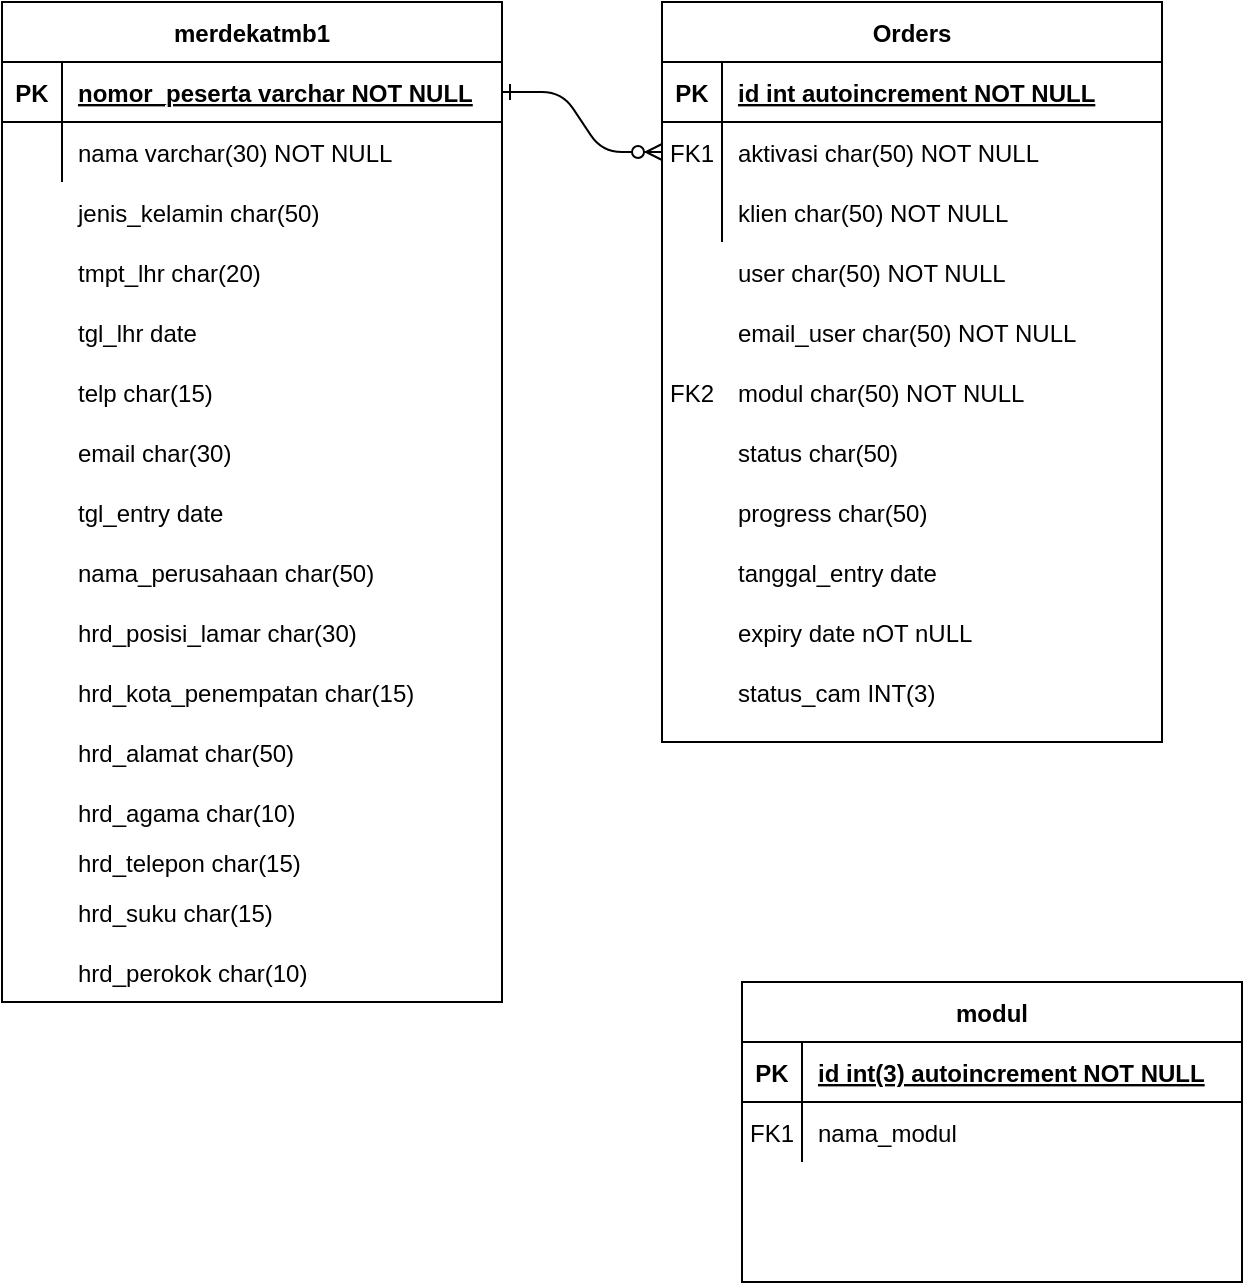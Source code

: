 <mxfile version="14.9.4" type="github">
  <diagram id="R2lEEEUBdFMjLlhIrx00" name="Page-1">
    <mxGraphModel dx="782" dy="508" grid="1" gridSize="10" guides="1" tooltips="1" connect="1" arrows="1" fold="1" page="1" pageScale="1" pageWidth="850" pageHeight="1100" math="0" shadow="0" extFonts="Permanent Marker^https://fonts.googleapis.com/css?family=Permanent+Marker">
      <root>
        <mxCell id="0" />
        <mxCell id="1" parent="0" />
        <mxCell id="C-vyLk0tnHw3VtMMgP7b-1" value="" style="edgeStyle=entityRelationEdgeStyle;endArrow=ERzeroToMany;startArrow=ERone;endFill=1;startFill=0;" parent="1" source="C-vyLk0tnHw3VtMMgP7b-24" target="C-vyLk0tnHw3VtMMgP7b-6" edge="1">
          <mxGeometry width="100" height="100" relative="1" as="geometry">
            <mxPoint x="340" y="720" as="sourcePoint" />
            <mxPoint x="440" y="620" as="targetPoint" />
          </mxGeometry>
        </mxCell>
        <mxCell id="C-vyLk0tnHw3VtMMgP7b-2" value="Orders" style="shape=table;startSize=30;container=1;collapsible=1;childLayout=tableLayout;fixedRows=1;rowLines=0;fontStyle=1;align=center;resizeLast=1;" parent="1" vertex="1">
          <mxGeometry x="450" y="120" width="250" height="370" as="geometry" />
        </mxCell>
        <mxCell id="C-vyLk0tnHw3VtMMgP7b-3" value="" style="shape=partialRectangle;collapsible=0;dropTarget=0;pointerEvents=0;fillColor=none;points=[[0,0.5],[1,0.5]];portConstraint=eastwest;top=0;left=0;right=0;bottom=1;" parent="C-vyLk0tnHw3VtMMgP7b-2" vertex="1">
          <mxGeometry y="30" width="250" height="30" as="geometry" />
        </mxCell>
        <mxCell id="C-vyLk0tnHw3VtMMgP7b-4" value="PK" style="shape=partialRectangle;overflow=hidden;connectable=0;fillColor=none;top=0;left=0;bottom=0;right=0;fontStyle=1;" parent="C-vyLk0tnHw3VtMMgP7b-3" vertex="1">
          <mxGeometry width="30" height="30" as="geometry" />
        </mxCell>
        <mxCell id="C-vyLk0tnHw3VtMMgP7b-5" value="id int autoincrement NOT NULL" style="shape=partialRectangle;overflow=hidden;connectable=0;fillColor=none;top=0;left=0;bottom=0;right=0;align=left;spacingLeft=6;fontStyle=5;" parent="C-vyLk0tnHw3VtMMgP7b-3" vertex="1">
          <mxGeometry x="30" width="220" height="30" as="geometry" />
        </mxCell>
        <mxCell id="C-vyLk0tnHw3VtMMgP7b-6" value="" style="shape=partialRectangle;collapsible=0;dropTarget=0;pointerEvents=0;fillColor=none;points=[[0,0.5],[1,0.5]];portConstraint=eastwest;top=0;left=0;right=0;bottom=0;" parent="C-vyLk0tnHw3VtMMgP7b-2" vertex="1">
          <mxGeometry y="60" width="250" height="30" as="geometry" />
        </mxCell>
        <mxCell id="C-vyLk0tnHw3VtMMgP7b-7" value="FK1" style="shape=partialRectangle;overflow=hidden;connectable=0;fillColor=none;top=0;left=0;bottom=0;right=0;" parent="C-vyLk0tnHw3VtMMgP7b-6" vertex="1">
          <mxGeometry width="30" height="30" as="geometry" />
        </mxCell>
        <mxCell id="C-vyLk0tnHw3VtMMgP7b-8" value="aktivasi char(50) NOT NULL" style="shape=partialRectangle;overflow=hidden;connectable=0;fillColor=none;top=0;left=0;bottom=0;right=0;align=left;spacingLeft=6;" parent="C-vyLk0tnHw3VtMMgP7b-6" vertex="1">
          <mxGeometry x="30" width="220" height="30" as="geometry" />
        </mxCell>
        <mxCell id="C-vyLk0tnHw3VtMMgP7b-9" value="" style="shape=partialRectangle;collapsible=0;dropTarget=0;pointerEvents=0;fillColor=none;points=[[0,0.5],[1,0.5]];portConstraint=eastwest;top=0;left=0;right=0;bottom=0;" parent="C-vyLk0tnHw3VtMMgP7b-2" vertex="1">
          <mxGeometry y="90" width="250" height="30" as="geometry" />
        </mxCell>
        <mxCell id="C-vyLk0tnHw3VtMMgP7b-10" value="" style="shape=partialRectangle;overflow=hidden;connectable=0;fillColor=none;top=0;left=0;bottom=0;right=0;" parent="C-vyLk0tnHw3VtMMgP7b-9" vertex="1">
          <mxGeometry width="30" height="30" as="geometry" />
        </mxCell>
        <mxCell id="C-vyLk0tnHw3VtMMgP7b-11" value="klien char(50) NOT NULL" style="shape=partialRectangle;overflow=hidden;connectable=0;fillColor=none;top=0;left=0;bottom=0;right=0;align=left;spacingLeft=6;" parent="C-vyLk0tnHw3VtMMgP7b-9" vertex="1">
          <mxGeometry x="30" width="220" height="30" as="geometry" />
        </mxCell>
        <mxCell id="C-vyLk0tnHw3VtMMgP7b-13" value="modul" style="shape=table;startSize=30;container=1;collapsible=1;childLayout=tableLayout;fixedRows=1;rowLines=0;fontStyle=1;align=center;resizeLast=1;" parent="1" vertex="1">
          <mxGeometry x="490" y="610" width="250" height="150" as="geometry" />
        </mxCell>
        <mxCell id="C-vyLk0tnHw3VtMMgP7b-14" value="" style="shape=partialRectangle;collapsible=0;dropTarget=0;pointerEvents=0;fillColor=none;points=[[0,0.5],[1,0.5]];portConstraint=eastwest;top=0;left=0;right=0;bottom=1;" parent="C-vyLk0tnHw3VtMMgP7b-13" vertex="1">
          <mxGeometry y="30" width="250" height="30" as="geometry" />
        </mxCell>
        <mxCell id="C-vyLk0tnHw3VtMMgP7b-15" value="PK" style="shape=partialRectangle;overflow=hidden;connectable=0;fillColor=none;top=0;left=0;bottom=0;right=0;fontStyle=1;" parent="C-vyLk0tnHw3VtMMgP7b-14" vertex="1">
          <mxGeometry width="30" height="30" as="geometry" />
        </mxCell>
        <mxCell id="C-vyLk0tnHw3VtMMgP7b-16" value="id int(3) autoincrement NOT NULL" style="shape=partialRectangle;overflow=hidden;connectable=0;fillColor=none;top=0;left=0;bottom=0;right=0;align=left;spacingLeft=6;fontStyle=5;" parent="C-vyLk0tnHw3VtMMgP7b-14" vertex="1">
          <mxGeometry x="30" width="220" height="30" as="geometry" />
        </mxCell>
        <mxCell id="C-vyLk0tnHw3VtMMgP7b-17" value="" style="shape=partialRectangle;collapsible=0;dropTarget=0;pointerEvents=0;fillColor=none;points=[[0,0.5],[1,0.5]];portConstraint=eastwest;top=0;left=0;right=0;bottom=0;" parent="C-vyLk0tnHw3VtMMgP7b-13" vertex="1">
          <mxGeometry y="60" width="250" height="30" as="geometry" />
        </mxCell>
        <mxCell id="C-vyLk0tnHw3VtMMgP7b-18" value="FK1" style="shape=partialRectangle;overflow=hidden;connectable=0;fillColor=none;top=0;left=0;bottom=0;right=0;" parent="C-vyLk0tnHw3VtMMgP7b-17" vertex="1">
          <mxGeometry width="30" height="30" as="geometry" />
        </mxCell>
        <mxCell id="C-vyLk0tnHw3VtMMgP7b-19" value="nama_modul" style="shape=partialRectangle;overflow=hidden;connectable=0;fillColor=none;top=0;left=0;bottom=0;right=0;align=left;spacingLeft=6;" parent="C-vyLk0tnHw3VtMMgP7b-17" vertex="1">
          <mxGeometry x="30" width="220" height="30" as="geometry" />
        </mxCell>
        <mxCell id="C-vyLk0tnHw3VtMMgP7b-23" value="merdekatmb1" style="shape=table;startSize=30;container=1;collapsible=1;childLayout=tableLayout;fixedRows=1;rowLines=0;fontStyle=1;align=center;resizeLast=1;" parent="1" vertex="1">
          <mxGeometry x="120" y="120" width="250" height="500" as="geometry">
            <mxRectangle x="120" y="120" width="60" height="30" as="alternateBounds" />
          </mxGeometry>
        </mxCell>
        <mxCell id="C-vyLk0tnHw3VtMMgP7b-24" value="" style="shape=partialRectangle;collapsible=0;dropTarget=0;pointerEvents=0;fillColor=none;points=[[0,0.5],[1,0.5]];portConstraint=eastwest;top=0;left=0;right=0;bottom=1;" parent="C-vyLk0tnHw3VtMMgP7b-23" vertex="1">
          <mxGeometry y="30" width="250" height="30" as="geometry" />
        </mxCell>
        <mxCell id="C-vyLk0tnHw3VtMMgP7b-25" value="PK" style="shape=partialRectangle;overflow=hidden;connectable=0;fillColor=none;top=0;left=0;bottom=0;right=0;fontStyle=1;" parent="C-vyLk0tnHw3VtMMgP7b-24" vertex="1">
          <mxGeometry width="30" height="30" as="geometry" />
        </mxCell>
        <mxCell id="C-vyLk0tnHw3VtMMgP7b-26" value="nomor_peserta varchar NOT NULL" style="shape=partialRectangle;overflow=hidden;connectable=0;fillColor=none;top=0;left=0;bottom=0;right=0;align=left;spacingLeft=6;fontStyle=5;" parent="C-vyLk0tnHw3VtMMgP7b-24" vertex="1">
          <mxGeometry x="30" width="220" height="30" as="geometry" />
        </mxCell>
        <mxCell id="C-vyLk0tnHw3VtMMgP7b-27" value="" style="shape=partialRectangle;collapsible=0;dropTarget=0;pointerEvents=0;fillColor=none;points=[[0,0.5],[1,0.5]];portConstraint=eastwest;top=0;left=0;right=0;bottom=0;" parent="C-vyLk0tnHw3VtMMgP7b-23" vertex="1">
          <mxGeometry y="60" width="250" height="30" as="geometry" />
        </mxCell>
        <mxCell id="C-vyLk0tnHw3VtMMgP7b-28" value="" style="shape=partialRectangle;overflow=hidden;connectable=0;fillColor=none;top=0;left=0;bottom=0;right=0;" parent="C-vyLk0tnHw3VtMMgP7b-27" vertex="1">
          <mxGeometry width="30" height="30" as="geometry" />
        </mxCell>
        <mxCell id="C-vyLk0tnHw3VtMMgP7b-29" value="nama varchar(30) NOT NULL" style="shape=partialRectangle;overflow=hidden;connectable=0;fillColor=none;top=0;left=0;bottom=0;right=0;align=left;spacingLeft=6;" parent="C-vyLk0tnHw3VtMMgP7b-27" vertex="1">
          <mxGeometry x="30" width="220" height="30" as="geometry" />
        </mxCell>
        <mxCell id="-AU5F9-Emu0ahhaba_Fj-24" value="" style="shape=partialRectangle;collapsible=0;dropTarget=0;pointerEvents=0;fillColor=none;points=[[0,0.5],[1,0.5]];portConstraint=eastwest;top=0;left=0;right=0;bottom=0;" vertex="1" parent="1">
          <mxGeometry x="120" y="210" width="250" height="30" as="geometry" />
        </mxCell>
        <mxCell id="-AU5F9-Emu0ahhaba_Fj-25" value="" style="shape=partialRectangle;overflow=hidden;connectable=0;fillColor=none;top=0;left=0;bottom=0;right=0;" vertex="1" parent="-AU5F9-Emu0ahhaba_Fj-24">
          <mxGeometry width="30" height="30" as="geometry" />
        </mxCell>
        <mxCell id="-AU5F9-Emu0ahhaba_Fj-26" value="jenis_kelamin char(50) " style="shape=partialRectangle;overflow=hidden;connectable=0;fillColor=none;top=0;left=0;bottom=0;right=0;align=left;spacingLeft=6;" vertex="1" parent="-AU5F9-Emu0ahhaba_Fj-24">
          <mxGeometry x="30" width="220" height="30" as="geometry" />
        </mxCell>
        <mxCell id="-AU5F9-Emu0ahhaba_Fj-27" value="" style="shape=partialRectangle;collapsible=0;dropTarget=0;pointerEvents=0;fillColor=none;points=[[0,0.5],[1,0.5]];portConstraint=eastwest;top=0;left=0;right=0;bottom=0;" vertex="1" parent="1">
          <mxGeometry x="120" y="240" width="250" height="30" as="geometry" />
        </mxCell>
        <mxCell id="-AU5F9-Emu0ahhaba_Fj-28" value="" style="shape=partialRectangle;overflow=hidden;connectable=0;fillColor=none;top=0;left=0;bottom=0;right=0;" vertex="1" parent="-AU5F9-Emu0ahhaba_Fj-27">
          <mxGeometry width="30" height="30" as="geometry" />
        </mxCell>
        <mxCell id="-AU5F9-Emu0ahhaba_Fj-29" value="tmpt_lhr char(20) " style="shape=partialRectangle;overflow=hidden;connectable=0;fillColor=none;top=0;left=0;bottom=0;right=0;align=left;spacingLeft=6;" vertex="1" parent="-AU5F9-Emu0ahhaba_Fj-27">
          <mxGeometry x="30" width="220" height="30" as="geometry" />
        </mxCell>
        <mxCell id="-AU5F9-Emu0ahhaba_Fj-30" value="" style="shape=partialRectangle;collapsible=0;dropTarget=0;pointerEvents=0;fillColor=none;points=[[0,0.5],[1,0.5]];portConstraint=eastwest;top=0;left=0;right=0;bottom=0;" vertex="1" parent="1">
          <mxGeometry x="120" y="270" width="250" height="30" as="geometry" />
        </mxCell>
        <mxCell id="-AU5F9-Emu0ahhaba_Fj-31" value="" style="shape=partialRectangle;overflow=hidden;connectable=0;fillColor=none;top=0;left=0;bottom=0;right=0;" vertex="1" parent="-AU5F9-Emu0ahhaba_Fj-30">
          <mxGeometry width="30" height="30" as="geometry" />
        </mxCell>
        <mxCell id="-AU5F9-Emu0ahhaba_Fj-32" value="tgl_lhr date " style="shape=partialRectangle;overflow=hidden;connectable=0;fillColor=none;top=0;left=0;bottom=0;right=0;align=left;spacingLeft=6;" vertex="1" parent="-AU5F9-Emu0ahhaba_Fj-30">
          <mxGeometry x="30" width="220" height="30" as="geometry" />
        </mxCell>
        <mxCell id="-AU5F9-Emu0ahhaba_Fj-33" value="" style="shape=partialRectangle;collapsible=0;dropTarget=0;pointerEvents=0;fillColor=none;points=[[0,0.5],[1,0.5]];portConstraint=eastwest;top=0;left=0;right=0;bottom=0;" vertex="1" parent="1">
          <mxGeometry x="120" y="300" width="250" height="30" as="geometry" />
        </mxCell>
        <mxCell id="-AU5F9-Emu0ahhaba_Fj-34" value="" style="shape=partialRectangle;overflow=hidden;connectable=0;fillColor=none;top=0;left=0;bottom=0;right=0;" vertex="1" parent="-AU5F9-Emu0ahhaba_Fj-33">
          <mxGeometry width="30" height="30" as="geometry" />
        </mxCell>
        <mxCell id="-AU5F9-Emu0ahhaba_Fj-35" value="telp char(15) " style="shape=partialRectangle;overflow=hidden;connectable=0;fillColor=none;top=0;left=0;bottom=0;right=0;align=left;spacingLeft=6;" vertex="1" parent="-AU5F9-Emu0ahhaba_Fj-33">
          <mxGeometry x="30" width="220" height="30" as="geometry" />
        </mxCell>
        <mxCell id="-AU5F9-Emu0ahhaba_Fj-37" value="" style="shape=partialRectangle;collapsible=0;dropTarget=0;pointerEvents=0;fillColor=none;points=[[0,0.5],[1,0.5]];portConstraint=eastwest;top=0;left=0;right=0;bottom=0;" vertex="1" parent="1">
          <mxGeometry x="120" y="330" width="250" height="30" as="geometry" />
        </mxCell>
        <mxCell id="-AU5F9-Emu0ahhaba_Fj-38" value="" style="shape=partialRectangle;overflow=hidden;connectable=0;fillColor=none;top=0;left=0;bottom=0;right=0;" vertex="1" parent="-AU5F9-Emu0ahhaba_Fj-37">
          <mxGeometry width="30" height="30" as="geometry" />
        </mxCell>
        <mxCell id="-AU5F9-Emu0ahhaba_Fj-39" value="email char(30) " style="shape=partialRectangle;overflow=hidden;connectable=0;fillColor=none;top=0;left=0;bottom=0;right=0;align=left;spacingLeft=6;" vertex="1" parent="-AU5F9-Emu0ahhaba_Fj-37">
          <mxGeometry x="30" width="220" height="30" as="geometry" />
        </mxCell>
        <mxCell id="-AU5F9-Emu0ahhaba_Fj-40" value="" style="shape=partialRectangle;collapsible=0;dropTarget=0;pointerEvents=0;fillColor=none;points=[[0,0.5],[1,0.5]];portConstraint=eastwest;top=0;left=0;right=0;bottom=0;" vertex="1" parent="1">
          <mxGeometry x="120" y="360" width="250" height="30" as="geometry" />
        </mxCell>
        <mxCell id="-AU5F9-Emu0ahhaba_Fj-41" value="" style="shape=partialRectangle;overflow=hidden;connectable=0;fillColor=none;top=0;left=0;bottom=0;right=0;" vertex="1" parent="-AU5F9-Emu0ahhaba_Fj-40">
          <mxGeometry width="30" height="30" as="geometry" />
        </mxCell>
        <mxCell id="-AU5F9-Emu0ahhaba_Fj-42" value="tgl_entry date " style="shape=partialRectangle;overflow=hidden;connectable=0;fillColor=none;top=0;left=0;bottom=0;right=0;align=left;spacingLeft=6;" vertex="1" parent="-AU5F9-Emu0ahhaba_Fj-40">
          <mxGeometry x="30" width="220" height="30" as="geometry" />
        </mxCell>
        <mxCell id="-AU5F9-Emu0ahhaba_Fj-43" value="" style="shape=partialRectangle;collapsible=0;dropTarget=0;pointerEvents=0;fillColor=none;points=[[0,0.5],[1,0.5]];portConstraint=eastwest;top=0;left=0;right=0;bottom=0;" vertex="1" parent="1">
          <mxGeometry x="120" y="390" width="250" height="30" as="geometry" />
        </mxCell>
        <mxCell id="-AU5F9-Emu0ahhaba_Fj-44" value="" style="shape=partialRectangle;overflow=hidden;connectable=0;fillColor=none;top=0;left=0;bottom=0;right=0;" vertex="1" parent="-AU5F9-Emu0ahhaba_Fj-43">
          <mxGeometry width="30" height="30" as="geometry" />
        </mxCell>
        <mxCell id="-AU5F9-Emu0ahhaba_Fj-45" value="nama_perusahaan char(50)" style="shape=partialRectangle;overflow=hidden;connectable=0;fillColor=none;top=0;left=0;bottom=0;right=0;align=left;spacingLeft=6;" vertex="1" parent="-AU5F9-Emu0ahhaba_Fj-43">
          <mxGeometry x="30" width="220" height="30" as="geometry" />
        </mxCell>
        <mxCell id="-AU5F9-Emu0ahhaba_Fj-46" value="" style="shape=partialRectangle;collapsible=0;dropTarget=0;pointerEvents=0;fillColor=none;points=[[0,0.5],[1,0.5]];portConstraint=eastwest;top=0;left=0;right=0;bottom=0;" vertex="1" parent="1">
          <mxGeometry x="120" y="420" width="250" height="30" as="geometry" />
        </mxCell>
        <mxCell id="-AU5F9-Emu0ahhaba_Fj-47" value="" style="shape=partialRectangle;overflow=hidden;connectable=0;fillColor=none;top=0;left=0;bottom=0;right=0;" vertex="1" parent="-AU5F9-Emu0ahhaba_Fj-46">
          <mxGeometry width="30" height="30" as="geometry" />
        </mxCell>
        <mxCell id="-AU5F9-Emu0ahhaba_Fj-48" value="hrd_posisi_lamar char(30)" style="shape=partialRectangle;overflow=hidden;connectable=0;fillColor=none;top=0;left=0;bottom=0;right=0;align=left;spacingLeft=6;" vertex="1" parent="-AU5F9-Emu0ahhaba_Fj-46">
          <mxGeometry x="30" width="220" height="30" as="geometry" />
        </mxCell>
        <mxCell id="-AU5F9-Emu0ahhaba_Fj-49" value="" style="shape=partialRectangle;collapsible=0;dropTarget=0;pointerEvents=0;fillColor=none;points=[[0,0.5],[1,0.5]];portConstraint=eastwest;top=0;left=0;right=0;bottom=0;" vertex="1" parent="1">
          <mxGeometry x="120" y="450" width="250" height="30" as="geometry" />
        </mxCell>
        <mxCell id="-AU5F9-Emu0ahhaba_Fj-50" value="" style="shape=partialRectangle;overflow=hidden;connectable=0;fillColor=none;top=0;left=0;bottom=0;right=0;" vertex="1" parent="-AU5F9-Emu0ahhaba_Fj-49">
          <mxGeometry width="30" height="30" as="geometry" />
        </mxCell>
        <mxCell id="-AU5F9-Emu0ahhaba_Fj-51" value="hrd_kota_penempatan char(15)" style="shape=partialRectangle;overflow=hidden;connectable=0;fillColor=none;top=0;left=0;bottom=0;right=0;align=left;spacingLeft=6;" vertex="1" parent="-AU5F9-Emu0ahhaba_Fj-49">
          <mxGeometry x="30" width="220" height="30" as="geometry" />
        </mxCell>
        <mxCell id="-AU5F9-Emu0ahhaba_Fj-52" value="" style="shape=partialRectangle;collapsible=0;dropTarget=0;pointerEvents=0;fillColor=none;points=[[0,0.5],[1,0.5]];portConstraint=eastwest;top=0;left=0;right=0;bottom=0;" vertex="1" parent="1">
          <mxGeometry x="120" y="480" width="250" height="30" as="geometry" />
        </mxCell>
        <mxCell id="-AU5F9-Emu0ahhaba_Fj-53" value="" style="shape=partialRectangle;overflow=hidden;connectable=0;fillColor=none;top=0;left=0;bottom=0;right=0;" vertex="1" parent="-AU5F9-Emu0ahhaba_Fj-52">
          <mxGeometry width="30" height="30" as="geometry" />
        </mxCell>
        <mxCell id="-AU5F9-Emu0ahhaba_Fj-54" value="hrd_alamat char(50)" style="shape=partialRectangle;overflow=hidden;connectable=0;fillColor=none;top=0;left=0;bottom=0;right=0;align=left;spacingLeft=6;" vertex="1" parent="-AU5F9-Emu0ahhaba_Fj-52">
          <mxGeometry x="30" width="220" height="30" as="geometry" />
        </mxCell>
        <mxCell id="-AU5F9-Emu0ahhaba_Fj-55" value="" style="shape=partialRectangle;collapsible=0;dropTarget=0;pointerEvents=0;fillColor=none;points=[[0,0.5],[1,0.5]];portConstraint=eastwest;top=0;left=0;right=0;bottom=0;" vertex="1" parent="1">
          <mxGeometry x="120" y="510" width="250" height="30" as="geometry" />
        </mxCell>
        <mxCell id="-AU5F9-Emu0ahhaba_Fj-56" value="" style="shape=partialRectangle;overflow=hidden;connectable=0;fillColor=none;top=0;left=0;bottom=0;right=0;" vertex="1" parent="-AU5F9-Emu0ahhaba_Fj-55">
          <mxGeometry width="30" height="30" as="geometry" />
        </mxCell>
        <mxCell id="-AU5F9-Emu0ahhaba_Fj-57" value="hrd_agama char(10)" style="shape=partialRectangle;overflow=hidden;connectable=0;fillColor=none;top=0;left=0;bottom=0;right=0;align=left;spacingLeft=6;" vertex="1" parent="-AU5F9-Emu0ahhaba_Fj-55">
          <mxGeometry x="30" width="220" height="30" as="geometry" />
        </mxCell>
        <mxCell id="-AU5F9-Emu0ahhaba_Fj-58" value="" style="shape=partialRectangle;collapsible=0;dropTarget=0;pointerEvents=0;fillColor=none;points=[[0,0.5],[1,0.5]];portConstraint=eastwest;top=0;left=0;right=0;bottom=0;" vertex="1" parent="1">
          <mxGeometry x="120" y="535" width="250" height="30" as="geometry" />
        </mxCell>
        <mxCell id="-AU5F9-Emu0ahhaba_Fj-59" value="" style="shape=partialRectangle;overflow=hidden;connectable=0;fillColor=none;top=0;left=0;bottom=0;right=0;" vertex="1" parent="-AU5F9-Emu0ahhaba_Fj-58">
          <mxGeometry width="30" height="30" as="geometry" />
        </mxCell>
        <mxCell id="-AU5F9-Emu0ahhaba_Fj-60" value="hrd_telepon char(15)" style="shape=partialRectangle;overflow=hidden;connectable=0;fillColor=none;top=0;left=0;bottom=0;right=0;align=left;spacingLeft=6;" vertex="1" parent="-AU5F9-Emu0ahhaba_Fj-58">
          <mxGeometry x="30" width="220" height="30" as="geometry" />
        </mxCell>
        <mxCell id="-AU5F9-Emu0ahhaba_Fj-61" value="" style="shape=partialRectangle;collapsible=0;dropTarget=0;pointerEvents=0;fillColor=none;points=[[0,0.5],[1,0.5]];portConstraint=eastwest;top=0;left=0;right=0;bottom=0;" vertex="1" parent="1">
          <mxGeometry x="120" y="560" width="250" height="30" as="geometry" />
        </mxCell>
        <mxCell id="-AU5F9-Emu0ahhaba_Fj-62" value="" style="shape=partialRectangle;overflow=hidden;connectable=0;fillColor=none;top=0;left=0;bottom=0;right=0;" vertex="1" parent="-AU5F9-Emu0ahhaba_Fj-61">
          <mxGeometry width="30" height="30" as="geometry" />
        </mxCell>
        <mxCell id="-AU5F9-Emu0ahhaba_Fj-63" value="hrd_suku char(15)" style="shape=partialRectangle;overflow=hidden;connectable=0;fillColor=none;top=0;left=0;bottom=0;right=0;align=left;spacingLeft=6;" vertex="1" parent="-AU5F9-Emu0ahhaba_Fj-61">
          <mxGeometry x="30" width="220" height="30" as="geometry" />
        </mxCell>
        <mxCell id="-AU5F9-Emu0ahhaba_Fj-64" value="" style="shape=partialRectangle;collapsible=0;dropTarget=0;pointerEvents=0;fillColor=none;points=[[0,0.5],[1,0.5]];portConstraint=eastwest;top=0;left=0;right=0;bottom=0;" vertex="1" parent="1">
          <mxGeometry x="120" y="590" width="250" height="30" as="geometry" />
        </mxCell>
        <mxCell id="-AU5F9-Emu0ahhaba_Fj-65" value="" style="shape=partialRectangle;overflow=hidden;connectable=0;fillColor=none;top=0;left=0;bottom=0;right=0;" vertex="1" parent="-AU5F9-Emu0ahhaba_Fj-64">
          <mxGeometry width="30" height="30" as="geometry" />
        </mxCell>
        <mxCell id="-AU5F9-Emu0ahhaba_Fj-66" value="hrd_perokok char(10)" style="shape=partialRectangle;overflow=hidden;connectable=0;fillColor=none;top=0;left=0;bottom=0;right=0;align=left;spacingLeft=6;" vertex="1" parent="-AU5F9-Emu0ahhaba_Fj-64">
          <mxGeometry x="30" width="220" height="30" as="geometry" />
        </mxCell>
        <mxCell id="-AU5F9-Emu0ahhaba_Fj-67" value="" style="shape=partialRectangle;collapsible=0;dropTarget=0;pointerEvents=0;fillColor=none;points=[[0,0.5],[1,0.5]];portConstraint=eastwest;top=0;left=0;right=0;bottom=0;" vertex="1" parent="1">
          <mxGeometry x="450" y="240" width="250" height="30" as="geometry" />
        </mxCell>
        <mxCell id="-AU5F9-Emu0ahhaba_Fj-68" value="" style="shape=partialRectangle;overflow=hidden;connectable=0;fillColor=none;top=0;left=0;bottom=0;right=0;" vertex="1" parent="-AU5F9-Emu0ahhaba_Fj-67">
          <mxGeometry width="30" height="30" as="geometry" />
        </mxCell>
        <mxCell id="-AU5F9-Emu0ahhaba_Fj-69" value="user char(50) NOT NULL" style="shape=partialRectangle;overflow=hidden;connectable=0;fillColor=none;top=0;left=0;bottom=0;right=0;align=left;spacingLeft=6;" vertex="1" parent="-AU5F9-Emu0ahhaba_Fj-67">
          <mxGeometry x="30" width="220" height="30" as="geometry" />
        </mxCell>
        <mxCell id="-AU5F9-Emu0ahhaba_Fj-70" value="" style="shape=partialRectangle;collapsible=0;dropTarget=0;pointerEvents=0;fillColor=none;points=[[0,0.5],[1,0.5]];portConstraint=eastwest;top=0;left=0;right=0;bottom=0;" vertex="1" parent="1">
          <mxGeometry x="450" y="270" width="250" height="30" as="geometry" />
        </mxCell>
        <mxCell id="-AU5F9-Emu0ahhaba_Fj-71" value="" style="shape=partialRectangle;overflow=hidden;connectable=0;fillColor=none;top=0;left=0;bottom=0;right=0;" vertex="1" parent="-AU5F9-Emu0ahhaba_Fj-70">
          <mxGeometry width="30" height="30" as="geometry" />
        </mxCell>
        <mxCell id="-AU5F9-Emu0ahhaba_Fj-72" value="email_user char(50) NOT NULL" style="shape=partialRectangle;overflow=hidden;connectable=0;fillColor=none;top=0;left=0;bottom=0;right=0;align=left;spacingLeft=6;" vertex="1" parent="-AU5F9-Emu0ahhaba_Fj-70">
          <mxGeometry x="30" width="220" height="30" as="geometry" />
        </mxCell>
        <mxCell id="-AU5F9-Emu0ahhaba_Fj-73" value="" style="shape=partialRectangle;collapsible=0;dropTarget=0;pointerEvents=0;fillColor=none;points=[[0,0.5],[1,0.5]];portConstraint=eastwest;top=0;left=0;right=0;bottom=0;" vertex="1" parent="1">
          <mxGeometry x="450" y="300" width="250" height="30" as="geometry" />
        </mxCell>
        <mxCell id="-AU5F9-Emu0ahhaba_Fj-74" value="FK2" style="shape=partialRectangle;overflow=hidden;connectable=0;fillColor=none;top=0;left=0;bottom=0;right=0;" vertex="1" parent="-AU5F9-Emu0ahhaba_Fj-73">
          <mxGeometry width="30" height="30" as="geometry" />
        </mxCell>
        <mxCell id="-AU5F9-Emu0ahhaba_Fj-75" value="modul char(50) NOT NULL" style="shape=partialRectangle;overflow=hidden;connectable=0;fillColor=none;top=0;left=0;bottom=0;right=0;align=left;spacingLeft=6;" vertex="1" parent="-AU5F9-Emu0ahhaba_Fj-73">
          <mxGeometry x="30" width="220" height="30" as="geometry" />
        </mxCell>
        <mxCell id="-AU5F9-Emu0ahhaba_Fj-79" value="" style="shape=partialRectangle;collapsible=0;dropTarget=0;pointerEvents=0;fillColor=none;points=[[0,0.5],[1,0.5]];portConstraint=eastwest;top=0;left=0;right=0;bottom=0;" vertex="1" parent="1">
          <mxGeometry x="450" y="330" width="250" height="30" as="geometry" />
        </mxCell>
        <mxCell id="-AU5F9-Emu0ahhaba_Fj-80" value="" style="shape=partialRectangle;overflow=hidden;connectable=0;fillColor=none;top=0;left=0;bottom=0;right=0;" vertex="1" parent="-AU5F9-Emu0ahhaba_Fj-79">
          <mxGeometry width="30" height="30" as="geometry" />
        </mxCell>
        <mxCell id="-AU5F9-Emu0ahhaba_Fj-81" value="status char(50)" style="shape=partialRectangle;overflow=hidden;connectable=0;fillColor=none;top=0;left=0;bottom=0;right=0;align=left;spacingLeft=6;" vertex="1" parent="-AU5F9-Emu0ahhaba_Fj-79">
          <mxGeometry x="30" width="220" height="30" as="geometry" />
        </mxCell>
        <mxCell id="-AU5F9-Emu0ahhaba_Fj-82" value="" style="shape=partialRectangle;collapsible=0;dropTarget=0;pointerEvents=0;fillColor=none;points=[[0,0.5],[1,0.5]];portConstraint=eastwest;top=0;left=0;right=0;bottom=0;" vertex="1" parent="1">
          <mxGeometry x="450" y="360" width="250" height="30" as="geometry" />
        </mxCell>
        <mxCell id="-AU5F9-Emu0ahhaba_Fj-83" value="" style="shape=partialRectangle;overflow=hidden;connectable=0;fillColor=none;top=0;left=0;bottom=0;right=0;" vertex="1" parent="-AU5F9-Emu0ahhaba_Fj-82">
          <mxGeometry width="30" height="30" as="geometry" />
        </mxCell>
        <mxCell id="-AU5F9-Emu0ahhaba_Fj-84" value="progress char(50) " style="shape=partialRectangle;overflow=hidden;connectable=0;fillColor=none;top=0;left=0;bottom=0;right=0;align=left;spacingLeft=6;" vertex="1" parent="-AU5F9-Emu0ahhaba_Fj-82">
          <mxGeometry x="30" width="220" height="30" as="geometry" />
        </mxCell>
        <mxCell id="-AU5F9-Emu0ahhaba_Fj-85" value="" style="shape=partialRectangle;collapsible=0;dropTarget=0;pointerEvents=0;fillColor=none;points=[[0,0.5],[1,0.5]];portConstraint=eastwest;top=0;left=0;right=0;bottom=0;" vertex="1" parent="1">
          <mxGeometry x="450" y="390" width="250" height="30" as="geometry" />
        </mxCell>
        <mxCell id="-AU5F9-Emu0ahhaba_Fj-86" value="" style="shape=partialRectangle;overflow=hidden;connectable=0;fillColor=none;top=0;left=0;bottom=0;right=0;" vertex="1" parent="-AU5F9-Emu0ahhaba_Fj-85">
          <mxGeometry width="30" height="30" as="geometry" />
        </mxCell>
        <mxCell id="-AU5F9-Emu0ahhaba_Fj-87" value="tanggal_entry date" style="shape=partialRectangle;overflow=hidden;connectable=0;fillColor=none;top=0;left=0;bottom=0;right=0;align=left;spacingLeft=6;" vertex="1" parent="-AU5F9-Emu0ahhaba_Fj-85">
          <mxGeometry x="30" width="220" height="30" as="geometry" />
        </mxCell>
        <mxCell id="-AU5F9-Emu0ahhaba_Fj-88" value="" style="shape=partialRectangle;collapsible=0;dropTarget=0;pointerEvents=0;fillColor=none;points=[[0,0.5],[1,0.5]];portConstraint=eastwest;top=0;left=0;right=0;bottom=0;" vertex="1" parent="1">
          <mxGeometry x="450" y="420" width="250" height="30" as="geometry" />
        </mxCell>
        <mxCell id="-AU5F9-Emu0ahhaba_Fj-89" value="" style="shape=partialRectangle;overflow=hidden;connectable=0;fillColor=none;top=0;left=0;bottom=0;right=0;" vertex="1" parent="-AU5F9-Emu0ahhaba_Fj-88">
          <mxGeometry width="30" height="30" as="geometry" />
        </mxCell>
        <mxCell id="-AU5F9-Emu0ahhaba_Fj-90" value="expiry date nOT nULL" style="shape=partialRectangle;overflow=hidden;connectable=0;fillColor=none;top=0;left=0;bottom=0;right=0;align=left;spacingLeft=6;" vertex="1" parent="-AU5F9-Emu0ahhaba_Fj-88">
          <mxGeometry x="30" width="220" height="30" as="geometry" />
        </mxCell>
        <mxCell id="-AU5F9-Emu0ahhaba_Fj-91" value="" style="shape=partialRectangle;collapsible=0;dropTarget=0;pointerEvents=0;fillColor=none;points=[[0,0.5],[1,0.5]];portConstraint=eastwest;top=0;left=0;right=0;bottom=0;" vertex="1" parent="1">
          <mxGeometry x="450" y="450" width="250" height="30" as="geometry" />
        </mxCell>
        <mxCell id="-AU5F9-Emu0ahhaba_Fj-92" value="" style="shape=partialRectangle;overflow=hidden;connectable=0;fillColor=none;top=0;left=0;bottom=0;right=0;" vertex="1" parent="-AU5F9-Emu0ahhaba_Fj-91">
          <mxGeometry width="30" height="30" as="geometry" />
        </mxCell>
        <mxCell id="-AU5F9-Emu0ahhaba_Fj-93" value="status_cam INT(3) " style="shape=partialRectangle;overflow=hidden;connectable=0;fillColor=none;top=0;left=0;bottom=0;right=0;align=left;spacingLeft=6;" vertex="1" parent="-AU5F9-Emu0ahhaba_Fj-91">
          <mxGeometry x="30" width="220" height="30" as="geometry" />
        </mxCell>
      </root>
    </mxGraphModel>
  </diagram>
</mxfile>
